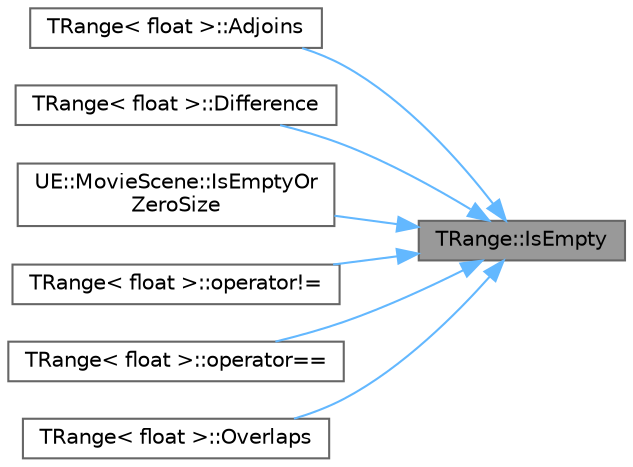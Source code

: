 digraph "TRange::IsEmpty"
{
 // INTERACTIVE_SVG=YES
 // LATEX_PDF_SIZE
  bgcolor="transparent";
  edge [fontname=Helvetica,fontsize=10,labelfontname=Helvetica,labelfontsize=10];
  node [fontname=Helvetica,fontsize=10,shape=box,height=0.2,width=0.4];
  rankdir="RL";
  Node1 [id="Node000001",label="TRange::IsEmpty",height=0.2,width=0.4,color="gray40", fillcolor="grey60", style="filled", fontcolor="black",tooltip="Check whether this range is empty."];
  Node1 -> Node2 [id="edge1_Node000001_Node000002",dir="back",color="steelblue1",style="solid",tooltip=" "];
  Node2 [id="Node000002",label="TRange\< float \>::Adjoins",height=0.2,width=0.4,color="grey40", fillcolor="white", style="filled",URL="$d0/d01/classTRange.html#a953725bf845dd960f5054fb002857744",tooltip=" "];
  Node1 -> Node3 [id="edge2_Node000001_Node000003",dir="back",color="steelblue1",style="solid",tooltip=" "];
  Node3 [id="Node000003",label="TRange\< float \>::Difference",height=0.2,width=0.4,color="grey40", fillcolor="white", style="filled",URL="$d0/d01/classTRange.html#aeb3b3eb6f16de295bf03699a295647f9",tooltip=" "];
  Node1 -> Node4 [id="edge3_Node000001_Node000004",dir="back",color="steelblue1",style="solid",tooltip=" "];
  Node4 [id="Node000004",label="UE::MovieScene::IsEmptyOr\lZeroSize",height=0.2,width=0.4,color="grey40", fillcolor="white", style="filled",URL="$d1/dd1/namespaceUE_1_1MovieScene.html#a9e5c5b20ff25bbe73cf23183cffafb4e",tooltip="Return whether the given range is empty or zero frames wide."];
  Node1 -> Node5 [id="edge4_Node000001_Node000005",dir="back",color="steelblue1",style="solid",tooltip=" "];
  Node5 [id="Node000005",label="TRange\< float \>::operator!=",height=0.2,width=0.4,color="grey40", fillcolor="white", style="filled",URL="$d0/d01/classTRange.html#a94af6b85f0a90a9c74f3096c545ace0e",tooltip=" "];
  Node1 -> Node6 [id="edge5_Node000001_Node000006",dir="back",color="steelblue1",style="solid",tooltip=" "];
  Node6 [id="Node000006",label="TRange\< float \>::operator==",height=0.2,width=0.4,color="grey40", fillcolor="white", style="filled",URL="$d0/d01/classTRange.html#ad47f32150e04faac9c5eb6f22d352877",tooltip=" "];
  Node1 -> Node7 [id="edge6_Node000001_Node000007",dir="back",color="steelblue1",style="solid",tooltip=" "];
  Node7 [id="Node000007",label="TRange\< float \>::Overlaps",height=0.2,width=0.4,color="grey40", fillcolor="white", style="filled",URL="$d0/d01/classTRange.html#a2b18b44f713d6d4611de0adedfded920",tooltip=" "];
}
